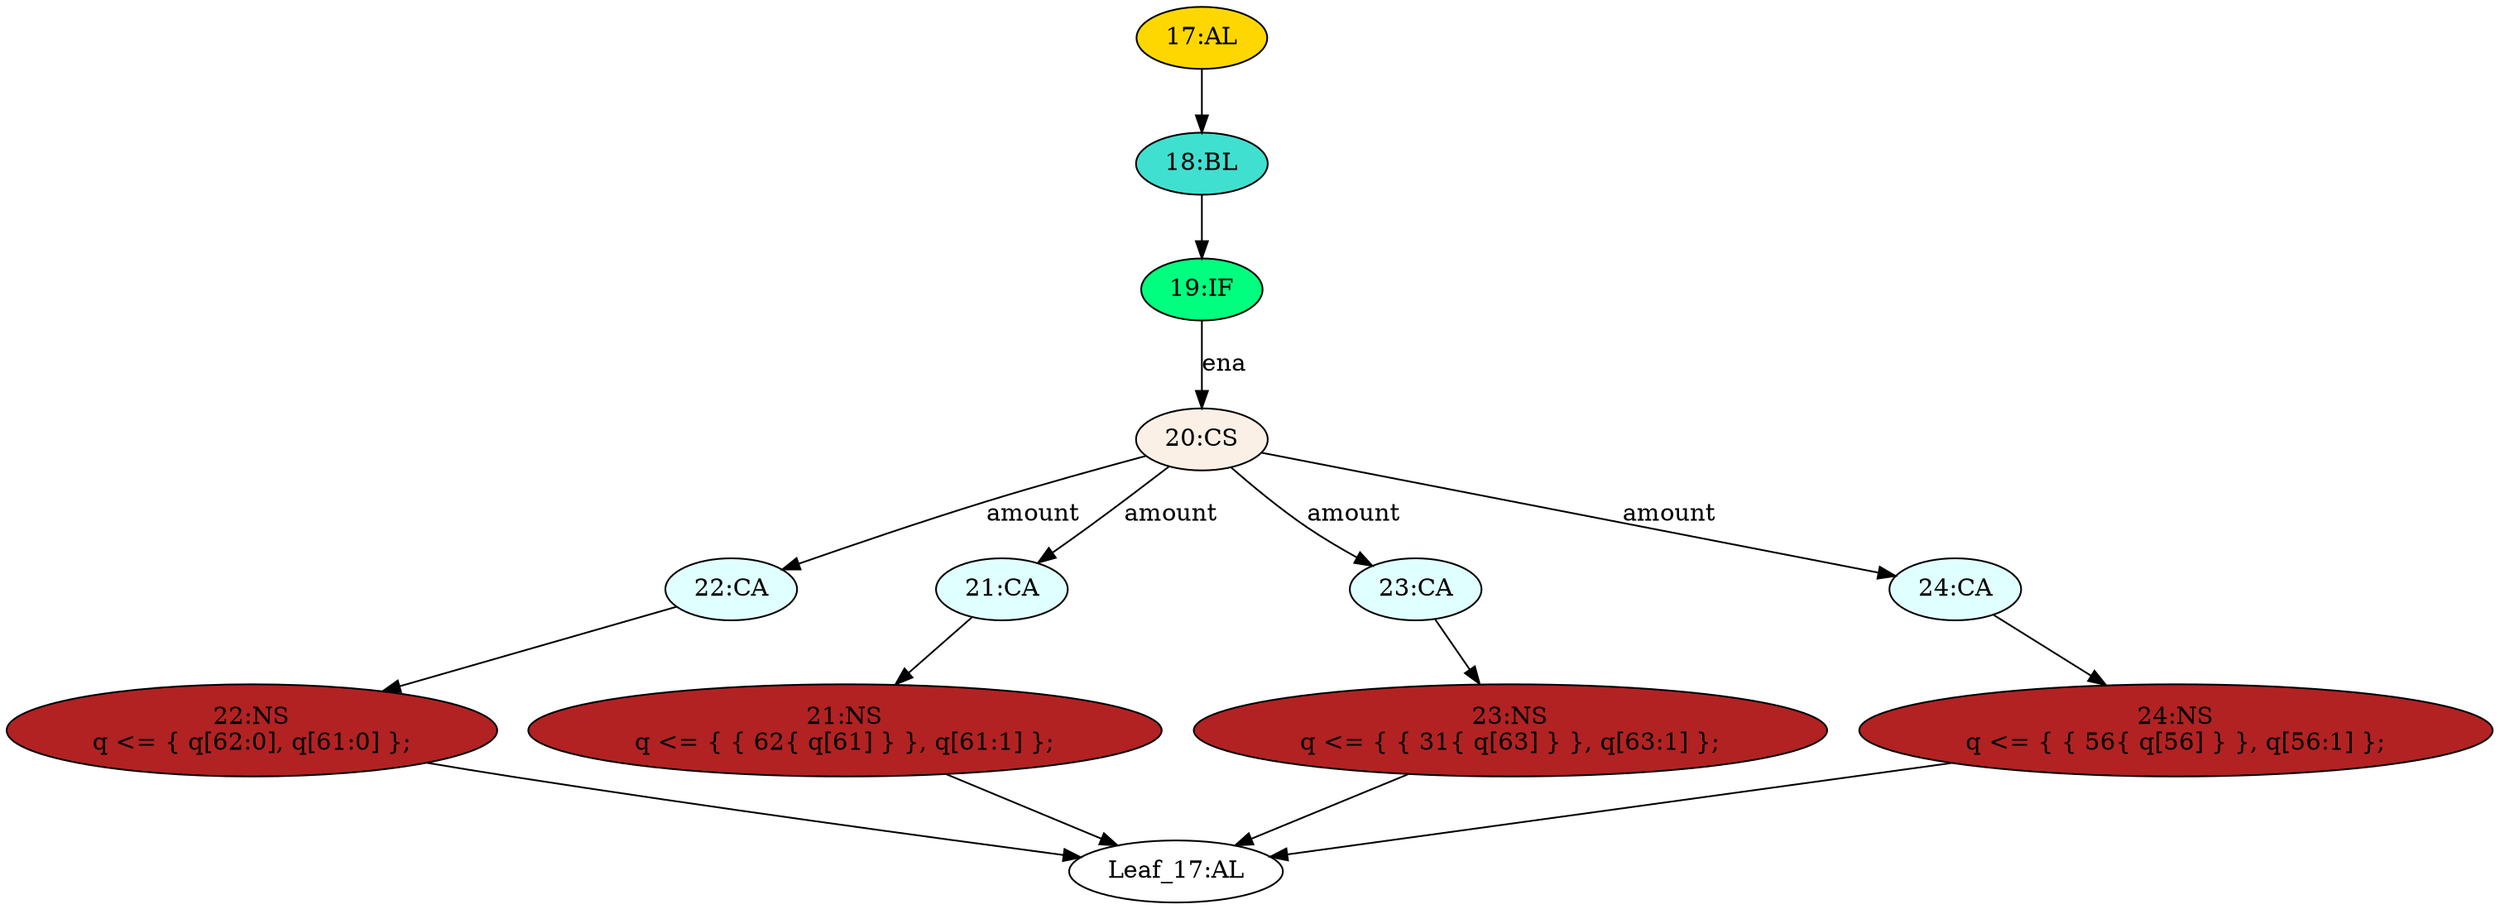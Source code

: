 strict digraph "" {
	node [label="\N"];
	"17:AL"	[ast="<pyverilog.vparser.ast.Always object at 0x7efd0779fbd0>",
		clk_sens=True,
		fillcolor=gold,
		label="17:AL",
		sens="['clk']",
		statements="[]",
		style=filled,
		typ=Always,
		use_var="['q', 'ena', 'amount']"];
	"18:BL"	[ast="<pyverilog.vparser.ast.Block object at 0x7efd0779fd90>",
		fillcolor=turquoise,
		label="18:BL",
		statements="[]",
		style=filled,
		typ=Block];
	"17:AL" -> "18:BL"	[cond="[]",
		lineno=None];
	"19:IF"	[ast="<pyverilog.vparser.ast.IfStatement object at 0x7efd0779fdd0>",
		fillcolor=springgreen,
		label="19:IF",
		statements="[]",
		style=filled,
		typ=IfStatement];
	"18:BL" -> "19:IF"	[cond="[]",
		lineno=None];
	"23:NS"	[ast="<pyverilog.vparser.ast.NonblockingSubstitution object at 0x7efd07286890>",
		fillcolor=firebrick,
		label="23:NS
q <= { { 31{ q[63] } }, q[63:1] };",
		statements="[<pyverilog.vparser.ast.NonblockingSubstitution object at 0x7efd07286890>]",
		style=filled,
		typ=NonblockingSubstitution];
	"Leaf_17:AL"	[def_var="['q']",
		label="Leaf_17:AL"];
	"23:NS" -> "Leaf_17:AL"	[cond="[]",
		lineno=None];
	"20:CS"	[ast="<pyverilog.vparser.ast.CaseStatement object at 0x7efd0779fe90>",
		fillcolor=linen,
		label="20:CS",
		statements="[]",
		style=filled,
		typ=CaseStatement];
	"22:CA"	[ast="<pyverilog.vparser.ast.Case object at 0x7efd07286410>",
		fillcolor=lightcyan,
		label="22:CA",
		statements="[]",
		style=filled,
		typ=Case];
	"20:CS" -> "22:CA"	[cond="['amount']",
		label=amount,
		lineno=20];
	"21:CA"	[ast="<pyverilog.vparser.ast.Case object at 0x7efd0779ff50>",
		fillcolor=lightcyan,
		label="21:CA",
		statements="[]",
		style=filled,
		typ=Case];
	"20:CS" -> "21:CA"	[cond="['amount']",
		label=amount,
		lineno=20];
	"23:CA"	[ast="<pyverilog.vparser.ast.Case object at 0x7efd07286810>",
		fillcolor=lightcyan,
		label="23:CA",
		statements="[]",
		style=filled,
		typ=Case];
	"20:CS" -> "23:CA"	[cond="['amount']",
		label=amount,
		lineno=20];
	"24:CA"	[ast="<pyverilog.vparser.ast.Case object at 0x7efd07286cd0>",
		fillcolor=lightcyan,
		label="24:CA",
		statements="[]",
		style=filled,
		typ=Case];
	"20:CS" -> "24:CA"	[cond="['amount']",
		label=amount,
		lineno=20];
	"22:NS"	[ast="<pyverilog.vparser.ast.NonblockingSubstitution object at 0x7efd07286490>",
		fillcolor=firebrick,
		label="22:NS
q <= { q[62:0], q[61:0] };",
		statements="[<pyverilog.vparser.ast.NonblockingSubstitution object at 0x7efd07286490>]",
		style=filled,
		typ=NonblockingSubstitution];
	"22:CA" -> "22:NS"	[cond="[]",
		lineno=None];
	"19:IF" -> "20:CS"	[cond="['ena']",
		label=ena,
		lineno=19];
	"21:NS"	[ast="<pyverilog.vparser.ast.NonblockingSubstitution object at 0x7efd0779ffd0>",
		fillcolor=firebrick,
		label="21:NS
q <= { { 62{ q[61] } }, q[61:1] };",
		statements="[<pyverilog.vparser.ast.NonblockingSubstitution object at 0x7efd0779ffd0>]",
		style=filled,
		typ=NonblockingSubstitution];
	"21:CA" -> "21:NS"	[cond="[]",
		lineno=None];
	"23:CA" -> "23:NS"	[cond="[]",
		lineno=None];
	"22:NS" -> "Leaf_17:AL"	[cond="[]",
		lineno=None];
	"24:NS"	[ast="<pyverilog.vparser.ast.NonblockingSubstitution object at 0x7efd07286d50>",
		fillcolor=firebrick,
		label="24:NS
q <= { { 56{ q[56] } }, q[56:1] };",
		statements="[<pyverilog.vparser.ast.NonblockingSubstitution object at 0x7efd07286d50>]",
		style=filled,
		typ=NonblockingSubstitution];
	"24:NS" -> "Leaf_17:AL"	[cond="[]",
		lineno=None];
	"24:CA" -> "24:NS"	[cond="[]",
		lineno=None];
	"21:NS" -> "Leaf_17:AL"	[cond="[]",
		lineno=None];
}
